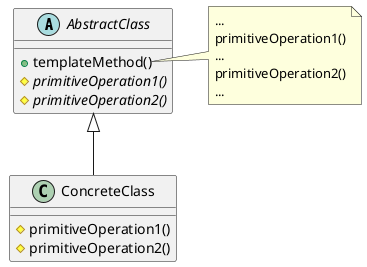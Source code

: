 @startuml
abstract AbstractClass {
  +templateMethod()
  #{abstract}primitiveOperation1()
  #{abstract}primitiveOperation2()
}

class ConcreteClass {
    #primitiveOperation1()
    #primitiveOperation2()
}

note right of AbstractClass::"templateMethod()"
  ...
  primitiveOperation1()
  ...
  primitiveOperation2()
  ...
end note
AbstractClass <|-- ConcreteClass
@enduml